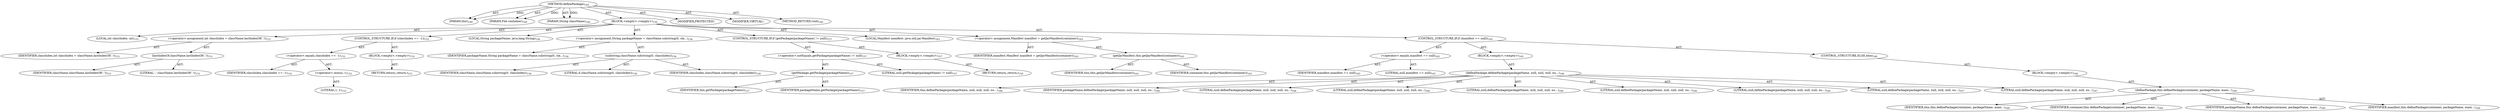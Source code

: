 digraph "definePackage" {  
"111669149699" [label = <(METHOD,definePackage)<SUB>149</SUB>> ]
"115964116993" [label = <(PARAM,this)<SUB>149</SUB>> ]
"115964117002" [label = <(PARAM,File container)<SUB>149</SUB>> ]
"115964117003" [label = <(PARAM,String className)<SUB>149</SUB>> ]
"25769803783" [label = <(BLOCK,&lt;empty&gt;,&lt;empty&gt;)<SUB>150</SUB>> ]
"94489280513" [label = <(LOCAL,int classIndex: int)<SUB>151</SUB>> ]
"30064771088" [label = <(&lt;operator&gt;.assignment,int classIndex = className.lastIndexOf('.'))<SUB>151</SUB>> ]
"68719476762" [label = <(IDENTIFIER,classIndex,int classIndex = className.lastIndexOf('.'))<SUB>151</SUB>> ]
"30064771089" [label = <(lastIndexOf,className.lastIndexOf('.'))<SUB>151</SUB>> ]
"68719476763" [label = <(IDENTIFIER,className,className.lastIndexOf('.'))<SUB>151</SUB>> ]
"90194313220" [label = <(LITERAL,'.',className.lastIndexOf('.'))<SUB>151</SUB>> ]
"47244640260" [label = <(CONTROL_STRUCTURE,IF,if (classIndex == -1))<SUB>152</SUB>> ]
"30064771090" [label = <(&lt;operator&gt;.equals,classIndex == -1)<SUB>152</SUB>> ]
"68719476764" [label = <(IDENTIFIER,classIndex,classIndex == -1)<SUB>152</SUB>> ]
"30064771091" [label = <(&lt;operator&gt;.minus,-1)<SUB>152</SUB>> ]
"90194313221" [label = <(LITERAL,1,-1)<SUB>152</SUB>> ]
"25769803784" [label = <(BLOCK,&lt;empty&gt;,&lt;empty&gt;)<SUB>152</SUB>> ]
"146028888067" [label = <(RETURN,return;,return;)<SUB>153</SUB>> ]
"94489280514" [label = <(LOCAL,String packageName: java.lang.String)<SUB>156</SUB>> ]
"30064771092" [label = <(&lt;operator&gt;.assignment,String packageName = className.substring(0, cla...)<SUB>156</SUB>> ]
"68719476765" [label = <(IDENTIFIER,packageName,String packageName = className.substring(0, cla...)<SUB>156</SUB>> ]
"30064771093" [label = <(substring,className.substring(0, classIndex))<SUB>156</SUB>> ]
"68719476766" [label = <(IDENTIFIER,className,className.substring(0, classIndex))<SUB>156</SUB>> ]
"90194313222" [label = <(LITERAL,0,className.substring(0, classIndex))<SUB>156</SUB>> ]
"68719476767" [label = <(IDENTIFIER,classIndex,className.substring(0, classIndex))<SUB>156</SUB>> ]
"47244640261" [label = <(CONTROL_STRUCTURE,IF,if (getPackage(packageName) != null))<SUB>157</SUB>> ]
"30064771094" [label = <(&lt;operator&gt;.notEquals,getPackage(packageName) != null)<SUB>157</SUB>> ]
"30064771095" [label = <(getPackage,getPackage(packageName))<SUB>157</SUB>> ]
"68719476738" [label = <(IDENTIFIER,this,getPackage(packageName))<SUB>157</SUB>> ]
"68719476768" [label = <(IDENTIFIER,packageName,getPackage(packageName))<SUB>157</SUB>> ]
"90194313223" [label = <(LITERAL,null,getPackage(packageName) != null)<SUB>157</SUB>> ]
"25769803785" [label = <(BLOCK,&lt;empty&gt;,&lt;empty&gt;)<SUB>157</SUB>> ]
"146028888068" [label = <(RETURN,return;,return;)<SUB>159</SUB>> ]
"94489280515" [label = <(LOCAL,Manifest manifest: java.util.jar.Manifest)<SUB>163</SUB>> ]
"30064771096" [label = <(&lt;operator&gt;.assignment,Manifest manifest = getJarManifest(container))<SUB>163</SUB>> ]
"68719476769" [label = <(IDENTIFIER,manifest,Manifest manifest = getJarManifest(container))<SUB>163</SUB>> ]
"30064771097" [label = <(getJarManifest,this.getJarManifest(container))<SUB>163</SUB>> ]
"68719476739" [label = <(IDENTIFIER,this,this.getJarManifest(container))<SUB>163</SUB>> ]
"68719476770" [label = <(IDENTIFIER,container,this.getJarManifest(container))<SUB>163</SUB>> ]
"47244640262" [label = <(CONTROL_STRUCTURE,IF,if (manifest == null))<SUB>165</SUB>> ]
"30064771098" [label = <(&lt;operator&gt;.equals,manifest == null)<SUB>165</SUB>> ]
"68719476771" [label = <(IDENTIFIER,manifest,manifest == null)<SUB>165</SUB>> ]
"90194313224" [label = <(LITERAL,null,manifest == null)<SUB>165</SUB>> ]
"25769803786" [label = <(BLOCK,&lt;empty&gt;,&lt;empty&gt;)<SUB>165</SUB>> ]
"30064771099" [label = <(definePackage,definePackage(packageName, null, null, null, nu...)<SUB>166</SUB>> ]
"68719476740" [label = <(IDENTIFIER,this,definePackage(packageName, null, null, null, nu...)<SUB>166</SUB>> ]
"68719476772" [label = <(IDENTIFIER,packageName,definePackage(packageName, null, null, null, nu...)<SUB>166</SUB>> ]
"90194313225" [label = <(LITERAL,null,definePackage(packageName, null, null, null, nu...)<SUB>166</SUB>> ]
"90194313226" [label = <(LITERAL,null,definePackage(packageName, null, null, null, nu...)<SUB>166</SUB>> ]
"90194313227" [label = <(LITERAL,null,definePackage(packageName, null, null, null, nu...)<SUB>166</SUB>> ]
"90194313228" [label = <(LITERAL,null,definePackage(packageName, null, null, null, nu...)<SUB>166</SUB>> ]
"90194313229" [label = <(LITERAL,null,definePackage(packageName, null, null, null, nu...)<SUB>166</SUB>> ]
"90194313230" [label = <(LITERAL,null,definePackage(packageName, null, null, null, nu...)<SUB>167</SUB>> ]
"90194313231" [label = <(LITERAL,null,definePackage(packageName, null, null, null, nu...)<SUB>167</SUB>> ]
"47244640263" [label = <(CONTROL_STRUCTURE,ELSE,else)<SUB>168</SUB>> ]
"25769803787" [label = <(BLOCK,&lt;empty&gt;,&lt;empty&gt;)<SUB>168</SUB>> ]
"30064771100" [label = <(definePackage,this.definePackage(container, packageName, mani...)<SUB>169</SUB>> ]
"68719476741" [label = <(IDENTIFIER,this,this.definePackage(container, packageName, mani...)<SUB>169</SUB>> ]
"68719476773" [label = <(IDENTIFIER,container,this.definePackage(container, packageName, mani...)<SUB>169</SUB>> ]
"68719476774" [label = <(IDENTIFIER,packageName,this.definePackage(container, packageName, mani...)<SUB>169</SUB>> ]
"68719476775" [label = <(IDENTIFIER,manifest,this.definePackage(container, packageName, mani...)<SUB>169</SUB>> ]
"133143986183" [label = <(MODIFIER,PROTECTED)> ]
"133143986184" [label = <(MODIFIER,VIRTUAL)> ]
"128849018883" [label = <(METHOD_RETURN,void)<SUB>149</SUB>> ]
  "111669149699" -> "115964116993"  [ label = "AST: "] 
  "111669149699" -> "115964117002"  [ label = "AST: "] 
  "111669149699" -> "115964117003"  [ label = "AST: "] 
  "111669149699" -> "25769803783"  [ label = "AST: "] 
  "111669149699" -> "133143986183"  [ label = "AST: "] 
  "111669149699" -> "133143986184"  [ label = "AST: "] 
  "111669149699" -> "128849018883"  [ label = "AST: "] 
  "25769803783" -> "94489280513"  [ label = "AST: "] 
  "25769803783" -> "30064771088"  [ label = "AST: "] 
  "25769803783" -> "47244640260"  [ label = "AST: "] 
  "25769803783" -> "94489280514"  [ label = "AST: "] 
  "25769803783" -> "30064771092"  [ label = "AST: "] 
  "25769803783" -> "47244640261"  [ label = "AST: "] 
  "25769803783" -> "94489280515"  [ label = "AST: "] 
  "25769803783" -> "30064771096"  [ label = "AST: "] 
  "25769803783" -> "47244640262"  [ label = "AST: "] 
  "30064771088" -> "68719476762"  [ label = "AST: "] 
  "30064771088" -> "30064771089"  [ label = "AST: "] 
  "30064771089" -> "68719476763"  [ label = "AST: "] 
  "30064771089" -> "90194313220"  [ label = "AST: "] 
  "47244640260" -> "30064771090"  [ label = "AST: "] 
  "47244640260" -> "25769803784"  [ label = "AST: "] 
  "30064771090" -> "68719476764"  [ label = "AST: "] 
  "30064771090" -> "30064771091"  [ label = "AST: "] 
  "30064771091" -> "90194313221"  [ label = "AST: "] 
  "25769803784" -> "146028888067"  [ label = "AST: "] 
  "30064771092" -> "68719476765"  [ label = "AST: "] 
  "30064771092" -> "30064771093"  [ label = "AST: "] 
  "30064771093" -> "68719476766"  [ label = "AST: "] 
  "30064771093" -> "90194313222"  [ label = "AST: "] 
  "30064771093" -> "68719476767"  [ label = "AST: "] 
  "47244640261" -> "30064771094"  [ label = "AST: "] 
  "47244640261" -> "25769803785"  [ label = "AST: "] 
  "30064771094" -> "30064771095"  [ label = "AST: "] 
  "30064771094" -> "90194313223"  [ label = "AST: "] 
  "30064771095" -> "68719476738"  [ label = "AST: "] 
  "30064771095" -> "68719476768"  [ label = "AST: "] 
  "25769803785" -> "146028888068"  [ label = "AST: "] 
  "30064771096" -> "68719476769"  [ label = "AST: "] 
  "30064771096" -> "30064771097"  [ label = "AST: "] 
  "30064771097" -> "68719476739"  [ label = "AST: "] 
  "30064771097" -> "68719476770"  [ label = "AST: "] 
  "47244640262" -> "30064771098"  [ label = "AST: "] 
  "47244640262" -> "25769803786"  [ label = "AST: "] 
  "47244640262" -> "47244640263"  [ label = "AST: "] 
  "30064771098" -> "68719476771"  [ label = "AST: "] 
  "30064771098" -> "90194313224"  [ label = "AST: "] 
  "25769803786" -> "30064771099"  [ label = "AST: "] 
  "30064771099" -> "68719476740"  [ label = "AST: "] 
  "30064771099" -> "68719476772"  [ label = "AST: "] 
  "30064771099" -> "90194313225"  [ label = "AST: "] 
  "30064771099" -> "90194313226"  [ label = "AST: "] 
  "30064771099" -> "90194313227"  [ label = "AST: "] 
  "30064771099" -> "90194313228"  [ label = "AST: "] 
  "30064771099" -> "90194313229"  [ label = "AST: "] 
  "30064771099" -> "90194313230"  [ label = "AST: "] 
  "30064771099" -> "90194313231"  [ label = "AST: "] 
  "47244640263" -> "25769803787"  [ label = "AST: "] 
  "25769803787" -> "30064771100"  [ label = "AST: "] 
  "30064771100" -> "68719476741"  [ label = "AST: "] 
  "30064771100" -> "68719476773"  [ label = "AST: "] 
  "30064771100" -> "68719476774"  [ label = "AST: "] 
  "30064771100" -> "68719476775"  [ label = "AST: "] 
  "111669149699" -> "115964116993"  [ label = "DDG: "] 
  "111669149699" -> "115964117002"  [ label = "DDG: "] 
  "111669149699" -> "115964117003"  [ label = "DDG: "] 
}

